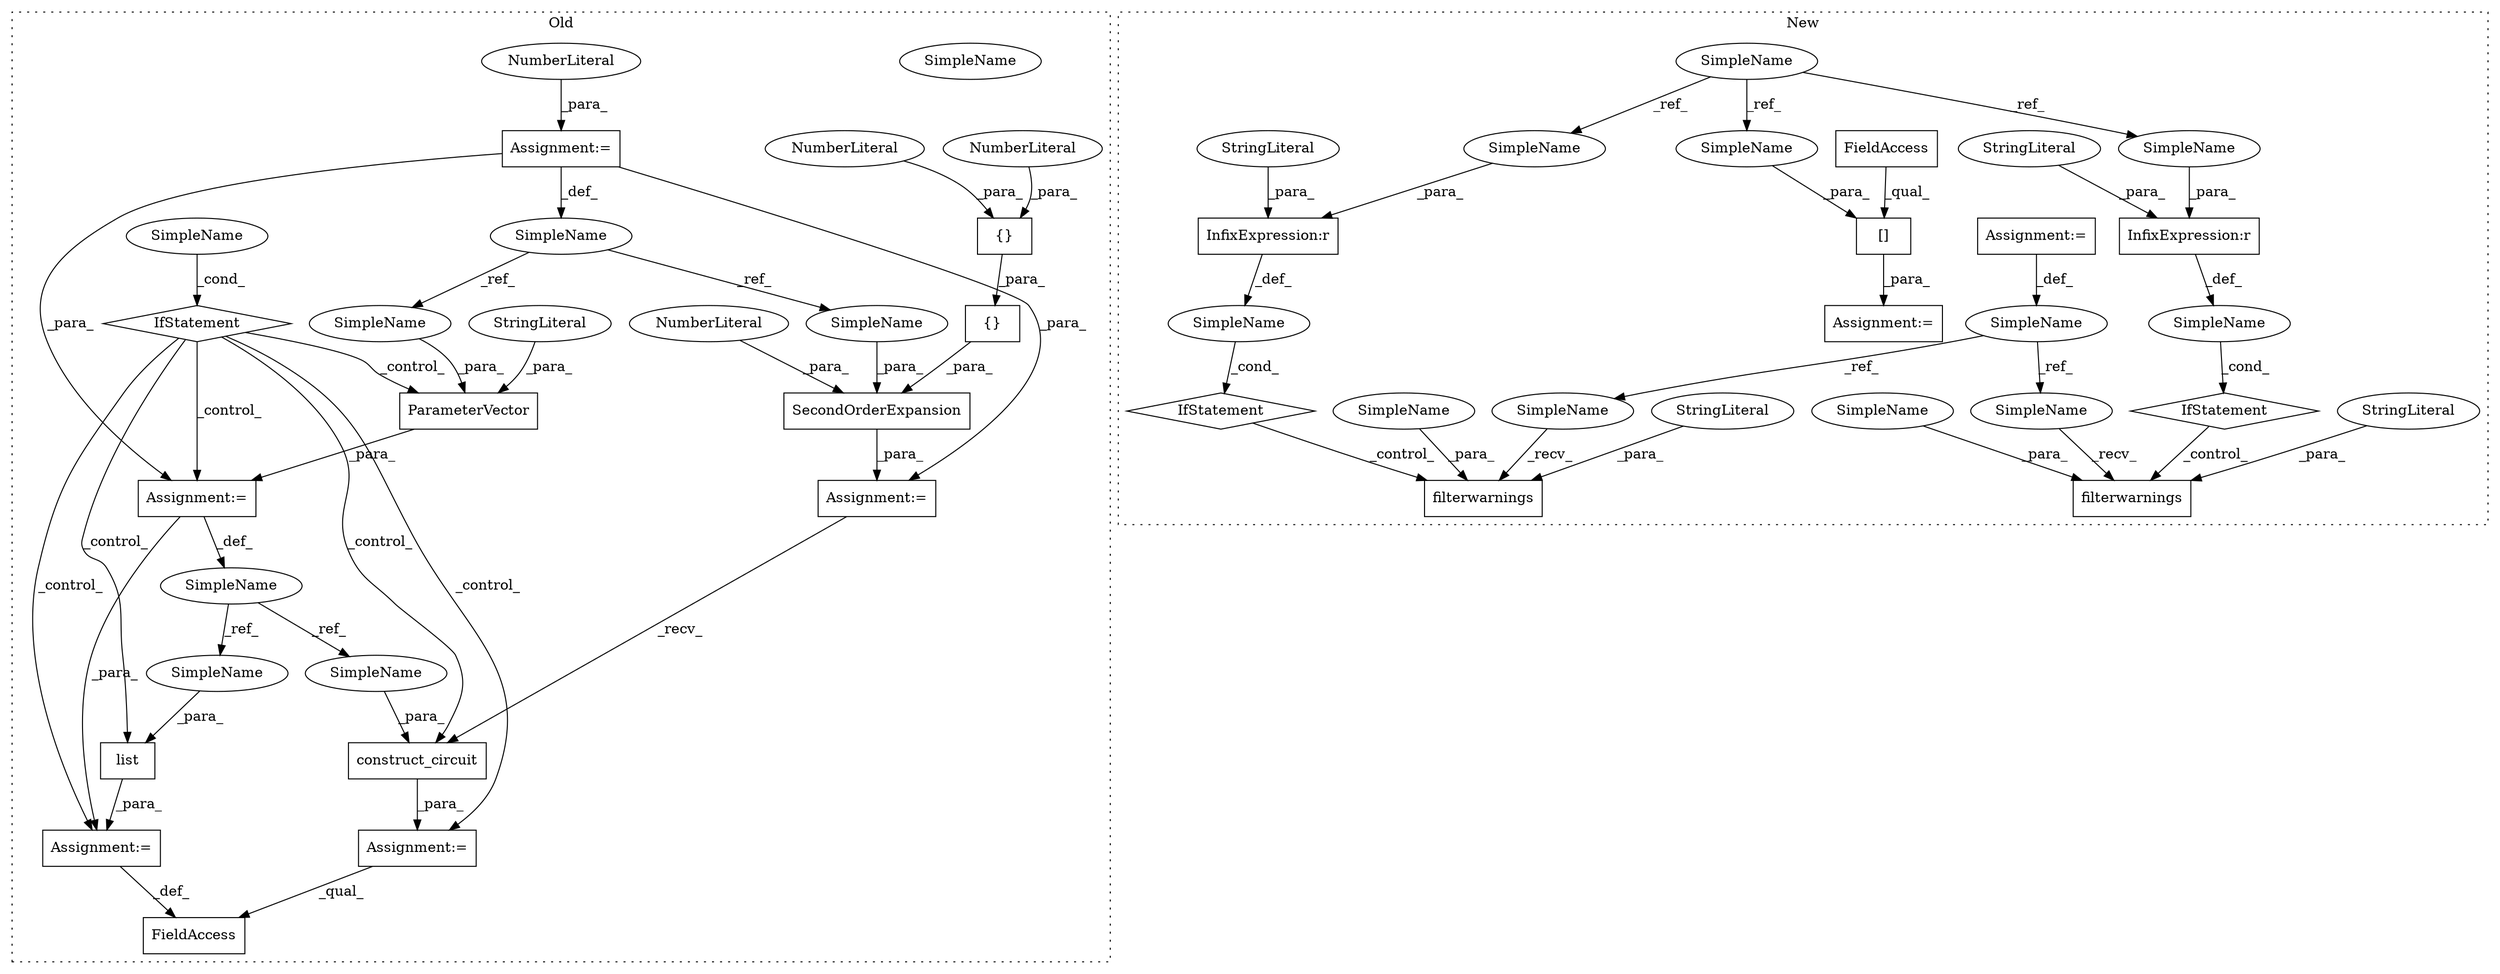 digraph G {
subgraph cluster0 {
1 [label="{}" a="4" s="4396,4402" l="1,1" shape="box"];
4 [label="Assignment:=" a="7" s="4488" l="1" shape="box"];
7 [label="{}" a="4" s="4397,4401" l="1,1" shape="box"];
8 [label="NumberLiteral" a="34" s="4400" l="1" shape="ellipse"];
9 [label="NumberLiteral" a="34" s="4398" l="1" shape="ellipse"];
10 [label="SecondOrderExpansion" a="32" s="4351,4403" l="21,1" shape="box"];
11 [label="NumberLiteral" a="34" s="4383" l="1" shape="ellipse"];
20 [label="SimpleName" a="42" s="4414" l="12" shape="ellipse"];
21 [label="IfStatement" a="25" s="4410,4426" l="4,2" shape="diamond"];
28 [label="Assignment:=" a="7" s="4350" l="1" shape="box"];
29 [label="SimpleName" a="42" s="4321" l="10" shape="ellipse"];
30 [label="ParameterVector" a="32" s="4438,4468" l="16,1" shape="box"];
31 [label="FieldAccess" a="22" s="4529" l="30" shape="box"];
32 [label="list" a="32" s="4560,4566" l="5,1" shape="box"];
33 [label="SimpleName" a="42" s="4436" l="1" shape="ellipse"];
34 [label="construct_circuit" a="32" s="4501,4520" l="18,1" shape="box"];
35 [label="StringLiteral" a="45" s="4454" l="3" shape="ellipse"];
36 [label="Assignment:=" a="7" s="4331" l="1" shape="box"];
37 [label="NumberLiteral" a="34" s="4332" l="1" shape="ellipse"];
38 [label="Assignment:=" a="7" s="4559" l="1" shape="box"];
39 [label="Assignment:=" a="7" s="4437" l="1" shape="box"];
43 [label="SimpleName" a="42" s="4565" l="1" shape="ellipse"];
44 [label="SimpleName" a="42" s="4519" l="1" shape="ellipse"];
45 [label="SimpleName" a="42" s="4414" l="12" shape="ellipse"];
50 [label="SimpleName" a="42" s="4372" l="10" shape="ellipse"];
51 [label="SimpleName" a="42" s="4458" l="10" shape="ellipse"];
label = "Old";
style="dotted";
}
subgraph cluster1 {
2 [label="filterwarnings" a="32" s="4941,4983" l="15,1" shape="box"];
3 [label="StringLiteral" a="45" s="4956" l="8" shape="ellipse"];
5 [label="SimpleName" a="42" s="4248" l="8" shape="ellipse"];
6 [label="filterwarnings" a="32" s="5127,5169" l="15,1" shape="box"];
12 [label="StringLiteral" a="45" s="5142" l="8" shape="ellipse"];
13 [label="InfixExpression:r" a="27" s="4909" l="4" shape="box"];
14 [label="SimpleName" a="42" s="4113" l="21" shape="ellipse"];
15 [label="InfixExpression:r" a="27" s="5095" l="4" shape="box"];
16 [label="[]" a="2" s="4834,4877" l="22,1" shape="box"];
17 [label="StringLiteral" a="45" s="5099" l="9" shape="ellipse"];
18 [label="StringLiteral" a="45" s="4913" l="9" shape="ellipse"];
19 [label="FieldAccess" a="22" s="4834" l="21" shape="box"];
22 [label="SimpleName" a="42" s="" l="" shape="ellipse"];
23 [label="IfStatement" a="25" s="5070,5108" l="4,2" shape="diamond"];
24 [label="SimpleName" a="42" s="" l="" shape="ellipse"];
25 [label="IfStatement" a="25" s="4884,4922" l="4,2" shape="diamond"];
26 [label="Assignment:=" a="7" s="4248" l="8" shape="box"];
27 [label="Assignment:=" a="7" s="4833" l="1" shape="box"];
40 [label="SimpleName" a="42" s="4856" l="21" shape="ellipse"];
41 [label="SimpleName" a="42" s="5074" l="21" shape="ellipse"];
42 [label="SimpleName" a="42" s="4888" l="21" shape="ellipse"];
46 [label="SimpleName" a="42" s="5118" l="8" shape="ellipse"];
47 [label="SimpleName" a="42" s="4932" l="8" shape="ellipse"];
48 [label="SimpleName" a="42" s="5151" l="18" shape="ellipse"];
49 [label="SimpleName" a="42" s="4965" l="18" shape="ellipse"];
label = "New";
style="dotted";
}
1 -> 10 [label="_para_"];
3 -> 2 [label="_para_"];
4 -> 31 [label="_qual_"];
5 -> 46 [label="_ref_"];
5 -> 47 [label="_ref_"];
7 -> 1 [label="_para_"];
8 -> 7 [label="_para_"];
9 -> 7 [label="_para_"];
10 -> 28 [label="_para_"];
11 -> 10 [label="_para_"];
12 -> 6 [label="_para_"];
13 -> 24 [label="_def_"];
14 -> 42 [label="_ref_"];
14 -> 40 [label="_ref_"];
14 -> 41 [label="_ref_"];
15 -> 22 [label="_def_"];
16 -> 27 [label="_para_"];
17 -> 15 [label="_para_"];
18 -> 13 [label="_para_"];
19 -> 16 [label="_qual_"];
21 -> 38 [label="_control_"];
21 -> 30 [label="_control_"];
21 -> 34 [label="_control_"];
21 -> 4 [label="_control_"];
21 -> 32 [label="_control_"];
21 -> 39 [label="_control_"];
22 -> 23 [label="_cond_"];
23 -> 6 [label="_control_"];
24 -> 25 [label="_cond_"];
25 -> 2 [label="_control_"];
26 -> 5 [label="_def_"];
28 -> 34 [label="_recv_"];
29 -> 50 [label="_ref_"];
29 -> 51 [label="_ref_"];
30 -> 39 [label="_para_"];
32 -> 38 [label="_para_"];
33 -> 44 [label="_ref_"];
33 -> 43 [label="_ref_"];
34 -> 4 [label="_para_"];
35 -> 30 [label="_para_"];
36 -> 29 [label="_def_"];
36 -> 28 [label="_para_"];
36 -> 39 [label="_para_"];
37 -> 36 [label="_para_"];
38 -> 31 [label="_def_"];
39 -> 38 [label="_para_"];
39 -> 33 [label="_def_"];
40 -> 16 [label="_para_"];
41 -> 15 [label="_para_"];
42 -> 13 [label="_para_"];
43 -> 32 [label="_para_"];
44 -> 34 [label="_para_"];
45 -> 21 [label="_cond_"];
46 -> 6 [label="_recv_"];
47 -> 2 [label="_recv_"];
48 -> 6 [label="_para_"];
49 -> 2 [label="_para_"];
50 -> 10 [label="_para_"];
51 -> 30 [label="_para_"];
}